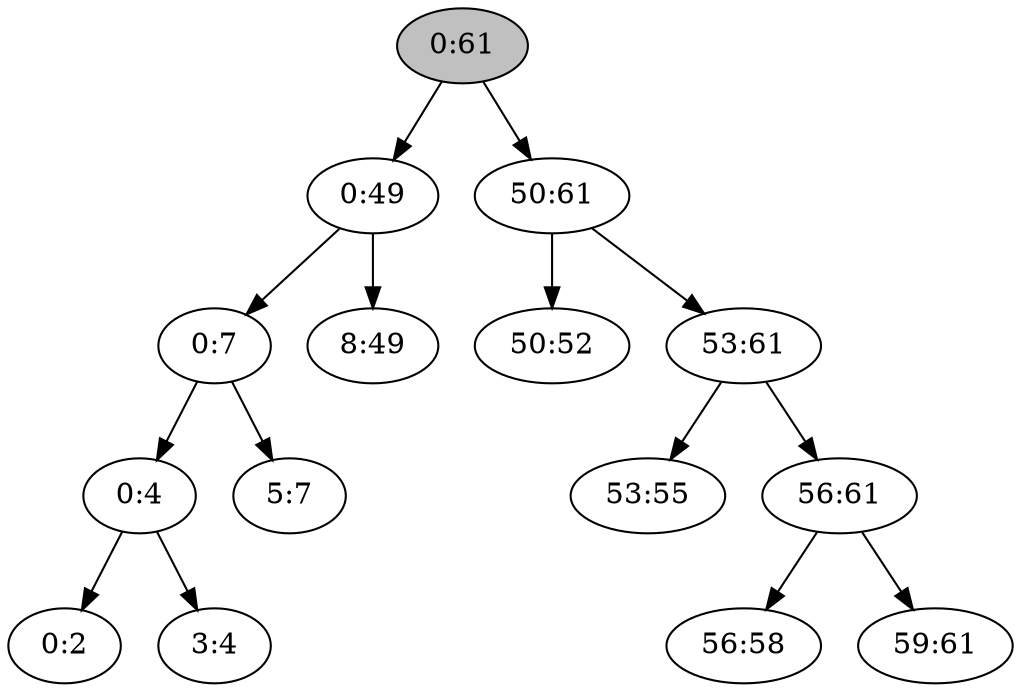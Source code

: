 digraph "big-i8:49" {

/* Nodes */

N_0_61[label="0:61"][style="filled"][fillcolor="grey"];
N_0_49[label="0:49"];
N_0_7[label="0:7"];
N_0_4[label="0:4"];
N_0_2[label="0:2"];
N_3_4[label="3:4"];
N_5_7[label="5:7"];
N_8_49[label="8:49"];
N_50_61[label="50:61"];
N_50_52[label="50:52"];
N_53_61[label="53:61"];
N_53_55[label="53:55"];
N_56_61[label="56:61"];
N_56_58[label="56:58"];
N_59_61[label="59:61"];

/* Edges */

N_0_4 -> N_0_2;
N_0_4 -> N_3_4;
N_0_7 -> N_0_4;
N_0_7 -> N_5_7;
N_0_49 -> N_0_7;
N_0_49 -> N_8_49;
N_0_61 -> N_0_49;
N_50_61 -> N_50_52;
N_53_61 -> N_53_55;
N_56_61 -> N_56_58;
N_56_61 -> N_59_61;
N_53_61 -> N_56_61;
N_50_61 -> N_53_61;
N_0_61 -> N_50_61;
}
